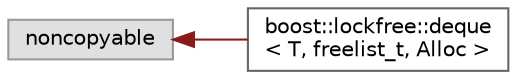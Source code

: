 digraph "Graphical Class Hierarchy"
{
 // LATEX_PDF_SIZE
  bgcolor="transparent";
  edge [fontname=Helvetica,fontsize=10,labelfontname=Helvetica,labelfontsize=10];
  node [fontname=Helvetica,fontsize=10,shape=box,height=0.2,width=0.4];
  rankdir="LR";
  Node0 [id="Node000000",label="noncopyable",height=0.2,width=0.4,color="grey60", fillcolor="#E0E0E0", style="filled",tooltip=" "];
  Node0 -> Node1 [id="edge2_Node000000_Node000001",dir="back",color="firebrick4",style="solid",tooltip=" "];
  Node1 [id="Node000001",label="boost::lockfree::deque\l\< T, freelist_t, Alloc \>",height=0.2,width=0.4,color="grey40", fillcolor="white", style="filled",URL="$structboost_1_1lockfree_1_1deque.html",tooltip=" "];
}
